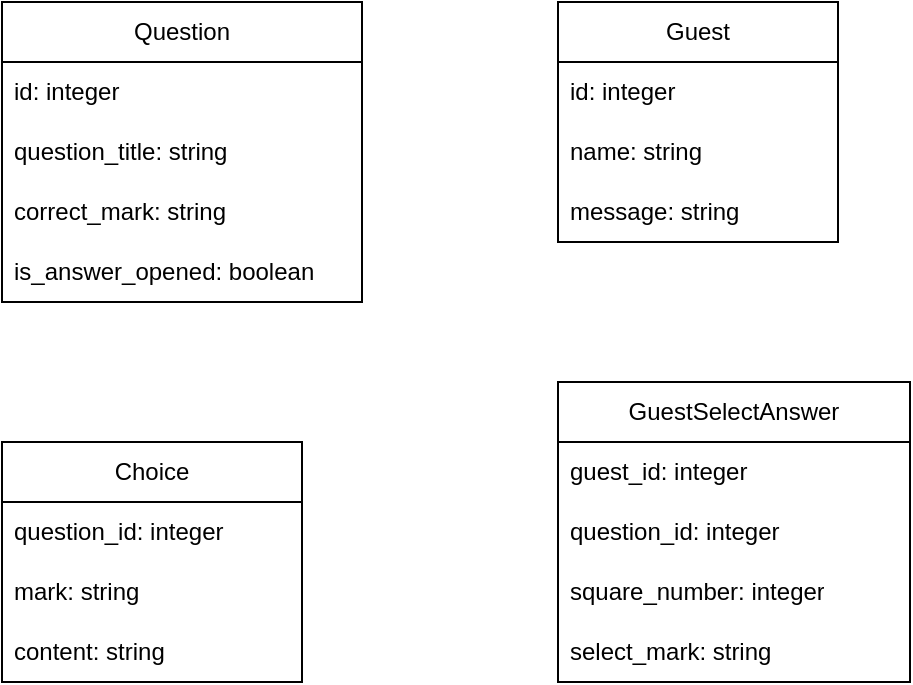 <mxfile>
    <diagram id="Za_iKdjJQdC8VevPHnCv" name="ページ1">
        <mxGraphModel dx="1649" dy="624" grid="1" gridSize="10" guides="1" tooltips="1" connect="1" arrows="1" fold="1" page="1" pageScale="1" pageWidth="827" pageHeight="1169" math="0" shadow="0">
            <root>
                <mxCell id="0"/>
                <mxCell id="1" parent="0"/>
                <mxCell id="3" value="Question" style="swimlane;fontStyle=0;childLayout=stackLayout;horizontal=1;startSize=30;horizontalStack=0;resizeParent=1;resizeParentMax=0;resizeLast=0;collapsible=1;marginBottom=0;whiteSpace=wrap;html=1;" parent="1" vertex="1">
                    <mxGeometry x="40" y="40" width="180" height="150" as="geometry"/>
                </mxCell>
                <mxCell id="6" value="id: integer" style="text;strokeColor=none;fillColor=none;align=left;verticalAlign=middle;spacingLeft=4;spacingRight=4;overflow=hidden;points=[[0,0.5],[1,0.5]];portConstraint=eastwest;rotatable=0;whiteSpace=wrap;html=1;" parent="3" vertex="1">
                    <mxGeometry y="30" width="180" height="30" as="geometry"/>
                </mxCell>
                <mxCell id="4" value="question_title: string" style="text;strokeColor=none;fillColor=none;align=left;verticalAlign=middle;spacingLeft=4;spacingRight=4;overflow=hidden;points=[[0,0.5],[1,0.5]];portConstraint=eastwest;rotatable=0;whiteSpace=wrap;html=1;" parent="3" vertex="1">
                    <mxGeometry y="60" width="180" height="30" as="geometry"/>
                </mxCell>
                <mxCell id="5" value="correct_mark: string" style="text;strokeColor=none;fillColor=none;align=left;verticalAlign=middle;spacingLeft=4;spacingRight=4;overflow=hidden;points=[[0,0.5],[1,0.5]];portConstraint=eastwest;rotatable=0;whiteSpace=wrap;html=1;" parent="3" vertex="1">
                    <mxGeometry y="90" width="180" height="30" as="geometry"/>
                </mxCell>
                <mxCell id="17" value="is_answer_opened: boolean" style="text;strokeColor=none;fillColor=none;align=left;verticalAlign=middle;spacingLeft=4;spacingRight=4;overflow=hidden;points=[[0,0.5],[1,0.5]];portConstraint=eastwest;rotatable=0;whiteSpace=wrap;html=1;" parent="3" vertex="1">
                    <mxGeometry y="120" width="180" height="30" as="geometry"/>
                </mxCell>
                <mxCell id="9" value="Choice" style="swimlane;fontStyle=0;childLayout=stackLayout;horizontal=1;startSize=30;horizontalStack=0;resizeParent=1;resizeParentMax=0;resizeLast=0;collapsible=1;marginBottom=0;whiteSpace=wrap;html=1;" parent="1" vertex="1">
                    <mxGeometry x="40" y="260" width="150" height="120" as="geometry"/>
                </mxCell>
                <mxCell id="11" value="question_id: integer" style="text;strokeColor=none;fillColor=none;align=left;verticalAlign=middle;spacingLeft=4;spacingRight=4;overflow=hidden;points=[[0,0.5],[1,0.5]];portConstraint=eastwest;rotatable=0;whiteSpace=wrap;html=1;" parent="9" vertex="1">
                    <mxGeometry y="30" width="150" height="30" as="geometry"/>
                </mxCell>
                <mxCell id="14" value="mark: string" style="text;strokeColor=none;fillColor=none;align=left;verticalAlign=middle;spacingLeft=4;spacingRight=4;overflow=hidden;points=[[0,0.5],[1,0.5]];portConstraint=eastwest;rotatable=0;whiteSpace=wrap;html=1;" parent="9" vertex="1">
                    <mxGeometry y="60" width="150" height="30" as="geometry"/>
                </mxCell>
                <mxCell id="12" value="content: string" style="text;strokeColor=none;fillColor=none;align=left;verticalAlign=middle;spacingLeft=4;spacingRight=4;overflow=hidden;points=[[0,0.5],[1,0.5]];portConstraint=eastwest;rotatable=0;whiteSpace=wrap;html=1;" parent="9" vertex="1">
                    <mxGeometry y="90" width="150" height="30" as="geometry"/>
                </mxCell>
                <mxCell id="18" value="Guest" style="swimlane;fontStyle=0;childLayout=stackLayout;horizontal=1;startSize=30;horizontalStack=0;resizeParent=1;resizeParentMax=0;resizeLast=0;collapsible=1;marginBottom=0;whiteSpace=wrap;html=1;" parent="1" vertex="1">
                    <mxGeometry x="318" y="40" width="140" height="120" as="geometry"/>
                </mxCell>
                <mxCell id="19" value="id: integer" style="text;strokeColor=none;fillColor=none;align=left;verticalAlign=middle;spacingLeft=4;spacingRight=4;overflow=hidden;points=[[0,0.5],[1,0.5]];portConstraint=eastwest;rotatable=0;whiteSpace=wrap;html=1;" parent="18" vertex="1">
                    <mxGeometry y="30" width="140" height="30" as="geometry"/>
                </mxCell>
                <mxCell id="20" value="name: string" style="text;strokeColor=none;fillColor=none;align=left;verticalAlign=middle;spacingLeft=4;spacingRight=4;overflow=hidden;points=[[0,0.5],[1,0.5]];portConstraint=eastwest;rotatable=0;whiteSpace=wrap;html=1;" parent="18" vertex="1">
                    <mxGeometry y="60" width="140" height="30" as="geometry"/>
                </mxCell>
                <mxCell id="28" value="message: string" style="text;strokeColor=none;fillColor=none;align=left;verticalAlign=middle;spacingLeft=4;spacingRight=4;overflow=hidden;points=[[0,0.5],[1,0.5]];portConstraint=eastwest;rotatable=0;whiteSpace=wrap;html=1;" parent="18" vertex="1">
                    <mxGeometry y="90" width="140" height="30" as="geometry"/>
                </mxCell>
                <mxCell id="22" value="GuestSelectAnswer" style="swimlane;fontStyle=0;childLayout=stackLayout;horizontal=1;startSize=30;horizontalStack=0;resizeParent=1;resizeParentMax=0;resizeLast=0;collapsible=1;marginBottom=0;whiteSpace=wrap;html=1;" parent="1" vertex="1">
                    <mxGeometry x="318" y="230" width="176" height="150" as="geometry"/>
                </mxCell>
                <mxCell id="23" value="guest_id: integer" style="text;strokeColor=none;fillColor=none;align=left;verticalAlign=middle;spacingLeft=4;spacingRight=4;overflow=hidden;points=[[0,0.5],[1,0.5]];portConstraint=eastwest;rotatable=0;whiteSpace=wrap;html=1;" parent="22" vertex="1">
                    <mxGeometry y="30" width="176" height="30" as="geometry"/>
                </mxCell>
                <mxCell id="24" value="question_id: integer" style="text;strokeColor=none;fillColor=none;align=left;verticalAlign=middle;spacingLeft=4;spacingRight=4;overflow=hidden;points=[[0,0.5],[1,0.5]];portConstraint=eastwest;rotatable=0;whiteSpace=wrap;html=1;" parent="22" vertex="1">
                    <mxGeometry y="60" width="176" height="30" as="geometry"/>
                </mxCell>
                <mxCell id="29" value="square_number: integer" style="text;strokeColor=none;fillColor=none;align=left;verticalAlign=middle;spacingLeft=4;spacingRight=4;overflow=hidden;points=[[0,0.5],[1,0.5]];portConstraint=eastwest;rotatable=0;whiteSpace=wrap;html=1;" parent="22" vertex="1">
                    <mxGeometry y="90" width="176" height="30" as="geometry"/>
                </mxCell>
                <mxCell id="26" value="select_mark: string" style="text;strokeColor=none;fillColor=none;align=left;verticalAlign=middle;spacingLeft=4;spacingRight=4;overflow=hidden;points=[[0,0.5],[1,0.5]];portConstraint=eastwest;rotatable=0;whiteSpace=wrap;html=1;" parent="22" vertex="1">
                    <mxGeometry y="120" width="176" height="30" as="geometry"/>
                </mxCell>
            </root>
        </mxGraphModel>
    </diagram>
    <diagram name="ページ1のコピー" id="S_6xHz5QwR7c7fdaif4u">
        <mxGraphModel dx="1649" dy="624" grid="1" gridSize="10" guides="1" tooltips="1" connect="1" arrows="1" fold="1" page="1" pageScale="1" pageWidth="827" pageHeight="1169" math="0" shadow="0">
            <root>
                <mxCell id="A-J7BXtrCLQXr7I1n5bD-0"/>
                <mxCell id="A-J7BXtrCLQXr7I1n5bD-1" parent="A-J7BXtrCLQXr7I1n5bD-0"/>
                <mxCell id="A-J7BXtrCLQXr7I1n5bD-2" value="Question" style="swimlane;fontStyle=0;childLayout=stackLayout;horizontal=1;startSize=30;horizontalStack=0;resizeParent=1;resizeParentMax=0;resizeLast=0;collapsible=1;marginBottom=0;whiteSpace=wrap;html=1;" parent="A-J7BXtrCLQXr7I1n5bD-1" vertex="1">
                    <mxGeometry x="40" y="40" width="180" height="240" as="geometry"/>
                </mxCell>
                <mxCell id="A-J7BXtrCLQXr7I1n5bD-3" value="id: integer" style="text;strokeColor=none;fillColor=none;align=left;verticalAlign=middle;spacingLeft=4;spacingRight=4;overflow=hidden;points=[[0,0.5],[1,0.5]];portConstraint=eastwest;rotatable=0;whiteSpace=wrap;html=1;" parent="A-J7BXtrCLQXr7I1n5bD-2" vertex="1">
                    <mxGeometry y="30" width="180" height="30" as="geometry"/>
                </mxCell>
                <mxCell id="A-J7BXtrCLQXr7I1n5bD-4" value="question_title: string" style="text;strokeColor=none;fillColor=none;align=left;verticalAlign=middle;spacingLeft=4;spacingRight=4;overflow=hidden;points=[[0,0.5],[1,0.5]];portConstraint=eastwest;rotatable=0;whiteSpace=wrap;html=1;" parent="A-J7BXtrCLQXr7I1n5bD-2" vertex="1">
                    <mxGeometry y="60" width="180" height="30" as="geometry"/>
                </mxCell>
                <mxCell id="1d1ve6F47uCqBPHgUDPc-1" value="option_a: string" style="text;strokeColor=none;fillColor=none;align=left;verticalAlign=middle;spacingLeft=4;spacingRight=4;overflow=hidden;points=[[0,0.5],[1,0.5]];portConstraint=eastwest;rotatable=0;whiteSpace=wrap;html=1;" parent="A-J7BXtrCLQXr7I1n5bD-2" vertex="1">
                    <mxGeometry y="90" width="180" height="30" as="geometry"/>
                </mxCell>
                <mxCell id="1d1ve6F47uCqBPHgUDPc-3" value="option_b: string" style="text;strokeColor=none;fillColor=none;align=left;verticalAlign=middle;spacingLeft=4;spacingRight=4;overflow=hidden;points=[[0,0.5],[1,0.5]];portConstraint=eastwest;rotatable=0;whiteSpace=wrap;html=1;" parent="A-J7BXtrCLQXr7I1n5bD-2" vertex="1">
                    <mxGeometry y="120" width="180" height="30" as="geometry"/>
                </mxCell>
                <mxCell id="1d1ve6F47uCqBPHgUDPc-4" value="option_c: string" style="text;strokeColor=none;fillColor=none;align=left;verticalAlign=middle;spacingLeft=4;spacingRight=4;overflow=hidden;points=[[0,0.5],[1,0.5]];portConstraint=eastwest;rotatable=0;whiteSpace=wrap;html=1;" parent="A-J7BXtrCLQXr7I1n5bD-2" vertex="1">
                    <mxGeometry y="150" width="180" height="30" as="geometry"/>
                </mxCell>
                <mxCell id="A-J7BXtrCLQXr7I1n5bD-5" value="correct_mark: string" style="text;strokeColor=none;fillColor=none;align=left;verticalAlign=middle;spacingLeft=4;spacingRight=4;overflow=hidden;points=[[0,0.5],[1,0.5]];portConstraint=eastwest;rotatable=0;whiteSpace=wrap;html=1;" parent="A-J7BXtrCLQXr7I1n5bD-2" vertex="1">
                    <mxGeometry y="180" width="180" height="30" as="geometry"/>
                </mxCell>
                <mxCell id="A-J7BXtrCLQXr7I1n5bD-6" value="is_answer_opened: boolean" style="text;strokeColor=none;fillColor=none;align=left;verticalAlign=middle;spacingLeft=4;spacingRight=4;overflow=hidden;points=[[0,0.5],[1,0.5]];portConstraint=eastwest;rotatable=0;whiteSpace=wrap;html=1;" parent="A-J7BXtrCLQXr7I1n5bD-2" vertex="1">
                    <mxGeometry y="210" width="180" height="30" as="geometry"/>
                </mxCell>
                <mxCell id="A-J7BXtrCLQXr7I1n5bD-11" value="Guest" style="swimlane;fontStyle=0;childLayout=stackLayout;horizontal=1;startSize=30;horizontalStack=0;resizeParent=1;resizeParentMax=0;resizeLast=0;collapsible=1;marginBottom=0;whiteSpace=wrap;html=1;" parent="A-J7BXtrCLQXr7I1n5bD-1" vertex="1">
                    <mxGeometry x="400" y="40" width="140" height="120" as="geometry"/>
                </mxCell>
                <mxCell id="A-J7BXtrCLQXr7I1n5bD-12" value="id: integer" style="text;strokeColor=none;fillColor=none;align=left;verticalAlign=middle;spacingLeft=4;spacingRight=4;overflow=hidden;points=[[0,0.5],[1,0.5]];portConstraint=eastwest;rotatable=0;whiteSpace=wrap;html=1;" parent="A-J7BXtrCLQXr7I1n5bD-11" vertex="1">
                    <mxGeometry y="30" width="140" height="30" as="geometry"/>
                </mxCell>
                <mxCell id="A-J7BXtrCLQXr7I1n5bD-13" value="name: string" style="text;strokeColor=none;fillColor=none;align=left;verticalAlign=middle;spacingLeft=4;spacingRight=4;overflow=hidden;points=[[0,0.5],[1,0.5]];portConstraint=eastwest;rotatable=0;whiteSpace=wrap;html=1;" parent="A-J7BXtrCLQXr7I1n5bD-11" vertex="1">
                    <mxGeometry y="60" width="140" height="30" as="geometry"/>
                </mxCell>
                <mxCell id="A-J7BXtrCLQXr7I1n5bD-14" value="message: string" style="text;strokeColor=none;fillColor=none;align=left;verticalAlign=middle;spacingLeft=4;spacingRight=4;overflow=hidden;points=[[0,0.5],[1,0.5]];portConstraint=eastwest;rotatable=0;whiteSpace=wrap;html=1;" parent="A-J7BXtrCLQXr7I1n5bD-11" vertex="1">
                    <mxGeometry y="90" width="140" height="30" as="geometry"/>
                </mxCell>
                <mxCell id="A-J7BXtrCLQXr7I1n5bD-15" value="GuestSelectAnswer" style="swimlane;fontStyle=0;childLayout=stackLayout;horizontal=1;startSize=30;horizontalStack=0;resizeParent=1;resizeParentMax=0;resizeLast=0;collapsible=1;marginBottom=0;whiteSpace=wrap;html=1;" parent="A-J7BXtrCLQXr7I1n5bD-1" vertex="1">
                    <mxGeometry x="400" y="240" width="176" height="120" as="geometry"/>
                </mxCell>
                <mxCell id="A-J7BXtrCLQXr7I1n5bD-16" value="guest_id: integer" style="text;strokeColor=none;fillColor=none;align=left;verticalAlign=middle;spacingLeft=4;spacingRight=4;overflow=hidden;points=[[0,0.5],[1,0.5]];portConstraint=eastwest;rotatable=0;whiteSpace=wrap;html=1;" parent="A-J7BXtrCLQXr7I1n5bD-15" vertex="1">
                    <mxGeometry y="30" width="176" height="30" as="geometry"/>
                </mxCell>
                <mxCell id="A-J7BXtrCLQXr7I1n5bD-18" value="square_number: integer" style="text;strokeColor=none;fillColor=none;align=left;verticalAlign=middle;spacingLeft=4;spacingRight=4;overflow=hidden;points=[[0,0.5],[1,0.5]];portConstraint=eastwest;rotatable=0;whiteSpace=wrap;html=1;" parent="A-J7BXtrCLQXr7I1n5bD-15" vertex="1">
                    <mxGeometry y="60" width="176" height="30" as="geometry"/>
                </mxCell>
                <mxCell id="A-J7BXtrCLQXr7I1n5bD-19" value="select_mark: string" style="text;strokeColor=none;fillColor=none;align=left;verticalAlign=middle;spacingLeft=4;spacingRight=4;overflow=hidden;points=[[0,0.5],[1,0.5]];portConstraint=eastwest;rotatable=0;whiteSpace=wrap;html=1;" parent="A-J7BXtrCLQXr7I1n5bD-15" vertex="1">
                    <mxGeometry y="90" width="176" height="30" as="geometry"/>
                </mxCell>
            </root>
        </mxGraphModel>
    </diagram>
    <diagram id="qEo2HVjmI1HCN3ijMhpk" name="Page-2">
        <mxGraphModel dx="1649" dy="624" grid="1" gridSize="10" guides="1" tooltips="1" connect="1" arrows="1" fold="1" page="1" pageScale="1" pageWidth="850" pageHeight="1100" math="0" shadow="0">
            <root>
                <mxCell id="0"/>
                <mxCell id="1" parent="0"/>
                <mxCell id="V0zrqlHVY6SJYDZH10a3-1" value="ログインIDは結婚式場で紙に記載して渡す想定&lt;br&gt;&lt;br&gt;ログインの維持は考えない&lt;br&gt;&lt;br&gt;ユーザーの識別はアクセストークン方式&lt;br&gt;&lt;br&gt;有効期限に関しては、最低限ビンゴゲームの間は保たれた方がいい&lt;br&gt;&lt;br&gt;ユーザー情報はバックエンドでJSON形式で保持する" style="rounded=0;whiteSpace=wrap;html=1;" parent="1" vertex="1">
                    <mxGeometry x="30" y="50" width="390" height="210" as="geometry"/>
                </mxCell>
            </root>
        </mxGraphModel>
    </diagram>
</mxfile>